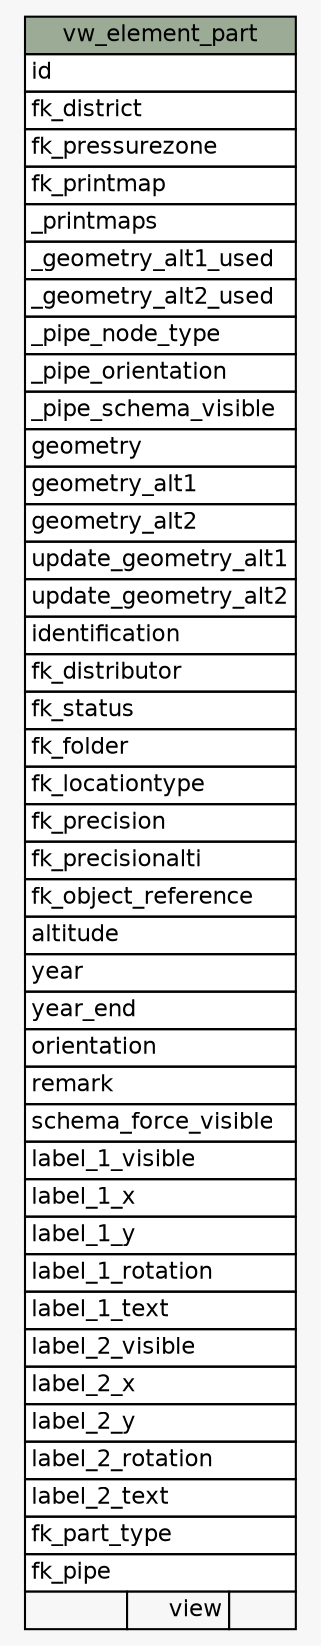// dot 2.38.0 on Linux 4.8.0-42-generic
// SchemaSpy rev 590
digraph "vw_element_part" {
  graph [
    rankdir="RL"
    bgcolor="#f7f7f7"
    nodesep="0.18"
    ranksep="0.46"
    fontname="Helvetica"
    fontsize="11"
  ];
  node [
    fontname="Helvetica"
    fontsize="11"
    shape="plaintext"
  ];
  edge [
    arrowsize="0.8"
  ];
  "vw_element_part" [
    label=<
    <TABLE BORDER="0" CELLBORDER="1" CELLSPACING="0" BGCOLOR="#ffffff">
      <TR><TD COLSPAN="3" BGCOLOR="#9bab96" ALIGN="CENTER">vw_element_part</TD></TR>
      <TR><TD PORT="id" COLSPAN="3" ALIGN="LEFT">id</TD></TR>
      <TR><TD PORT="fk_district" COLSPAN="3" ALIGN="LEFT">fk_district</TD></TR>
      <TR><TD PORT="fk_pressurezone" COLSPAN="3" ALIGN="LEFT">fk_pressurezone</TD></TR>
      <TR><TD PORT="fk_printmap" COLSPAN="3" ALIGN="LEFT">fk_printmap</TD></TR>
      <TR><TD PORT="_printmaps" COLSPAN="3" ALIGN="LEFT">_printmaps</TD></TR>
      <TR><TD PORT="_geometry_alt1_used" COLSPAN="3" ALIGN="LEFT">_geometry_alt1_used</TD></TR>
      <TR><TD PORT="_geometry_alt2_used" COLSPAN="3" ALIGN="LEFT">_geometry_alt2_used</TD></TR>
      <TR><TD PORT="_pipe_node_type" COLSPAN="3" ALIGN="LEFT">_pipe_node_type</TD></TR>
      <TR><TD PORT="_pipe_orientation" COLSPAN="3" ALIGN="LEFT">_pipe_orientation</TD></TR>
      <TR><TD PORT="_pipe_schema_visible" COLSPAN="3" ALIGN="LEFT">_pipe_schema_visible</TD></TR>
      <TR><TD PORT="geometry" COLSPAN="3" ALIGN="LEFT">geometry</TD></TR>
      <TR><TD PORT="geometry_alt1" COLSPAN="3" ALIGN="LEFT">geometry_alt1</TD></TR>
      <TR><TD PORT="geometry_alt2" COLSPAN="3" ALIGN="LEFT">geometry_alt2</TD></TR>
      <TR><TD PORT="update_geometry_alt1" COLSPAN="3" ALIGN="LEFT">update_geometry_alt1</TD></TR>
      <TR><TD PORT="update_geometry_alt2" COLSPAN="3" ALIGN="LEFT">update_geometry_alt2</TD></TR>
      <TR><TD PORT="identification" COLSPAN="3" ALIGN="LEFT">identification</TD></TR>
      <TR><TD PORT="fk_distributor" COLSPAN="3" ALIGN="LEFT">fk_distributor</TD></TR>
      <TR><TD PORT="fk_status" COLSPAN="3" ALIGN="LEFT">fk_status</TD></TR>
      <TR><TD PORT="fk_folder" COLSPAN="3" ALIGN="LEFT">fk_folder</TD></TR>
      <TR><TD PORT="fk_locationtype" COLSPAN="3" ALIGN="LEFT">fk_locationtype</TD></TR>
      <TR><TD PORT="fk_precision" COLSPAN="3" ALIGN="LEFT">fk_precision</TD></TR>
      <TR><TD PORT="fk_precisionalti" COLSPAN="3" ALIGN="LEFT">fk_precisionalti</TD></TR>
      <TR><TD PORT="fk_object_reference" COLSPAN="3" ALIGN="LEFT">fk_object_reference</TD></TR>
      <TR><TD PORT="altitude" COLSPAN="3" ALIGN="LEFT">altitude</TD></TR>
      <TR><TD PORT="year" COLSPAN="3" ALIGN="LEFT">year</TD></TR>
      <TR><TD PORT="year_end" COLSPAN="3" ALIGN="LEFT">year_end</TD></TR>
      <TR><TD PORT="orientation" COLSPAN="3" ALIGN="LEFT">orientation</TD></TR>
      <TR><TD PORT="remark" COLSPAN="3" ALIGN="LEFT">remark</TD></TR>
      <TR><TD PORT="schema_force_visible" COLSPAN="3" ALIGN="LEFT">schema_force_visible</TD></TR>
      <TR><TD PORT="label_1_visible" COLSPAN="3" ALIGN="LEFT">label_1_visible</TD></TR>
      <TR><TD PORT="label_1_x" COLSPAN="3" ALIGN="LEFT">label_1_x</TD></TR>
      <TR><TD PORT="label_1_y" COLSPAN="3" ALIGN="LEFT">label_1_y</TD></TR>
      <TR><TD PORT="label_1_rotation" COLSPAN="3" ALIGN="LEFT">label_1_rotation</TD></TR>
      <TR><TD PORT="label_1_text" COLSPAN="3" ALIGN="LEFT">label_1_text</TD></TR>
      <TR><TD PORT="label_2_visible" COLSPAN="3" ALIGN="LEFT">label_2_visible</TD></TR>
      <TR><TD PORT="label_2_x" COLSPAN="3" ALIGN="LEFT">label_2_x</TD></TR>
      <TR><TD PORT="label_2_y" COLSPAN="3" ALIGN="LEFT">label_2_y</TD></TR>
      <TR><TD PORT="label_2_rotation" COLSPAN="3" ALIGN="LEFT">label_2_rotation</TD></TR>
      <TR><TD PORT="label_2_text" COLSPAN="3" ALIGN="LEFT">label_2_text</TD></TR>
      <TR><TD PORT="fk_part_type" COLSPAN="3" ALIGN="LEFT">fk_part_type</TD></TR>
      <TR><TD PORT="fk_pipe" COLSPAN="3" ALIGN="LEFT">fk_pipe</TD></TR>
      <TR><TD ALIGN="LEFT" BGCOLOR="#f7f7f7">  </TD><TD ALIGN="RIGHT" BGCOLOR="#f7f7f7">view</TD><TD ALIGN="RIGHT" BGCOLOR="#f7f7f7">  </TD></TR>
    </TABLE>>
    URL="tables/vw_element_part.html"
    tooltip="vw_element_part"
  ];
}
